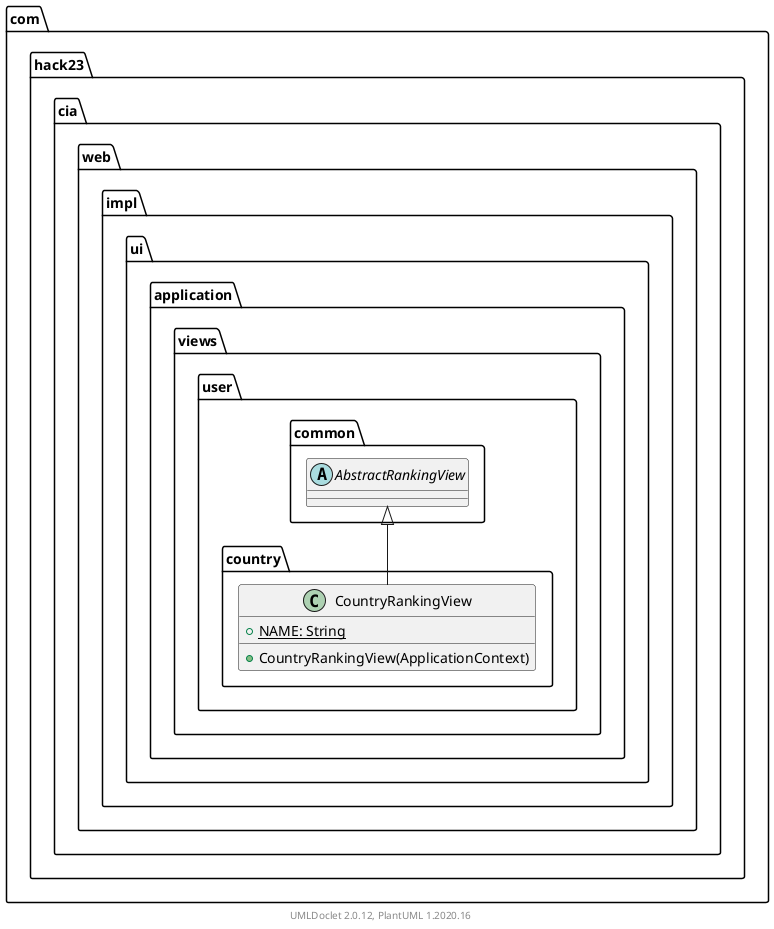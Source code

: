 @startuml
    namespace com.hack23.cia.web.impl.ui.application.views.user.country {

        class CountryRankingView [[CountryRankingView.html]] {
            {static} +NAME: String
            +CountryRankingView(ApplicationContext)
        }

        com.hack23.cia.web.impl.ui.application.views.user.common.AbstractRankingView <|-- CountryRankingView
    }

    namespace com.hack23.cia.web.impl.ui.application.views.user.common {
        abstract class AbstractRankingView [[../common/AbstractRankingView.html]] {
        }
    }

    center footer UMLDoclet 2.0.12, PlantUML 1.2020.16
@enduml
